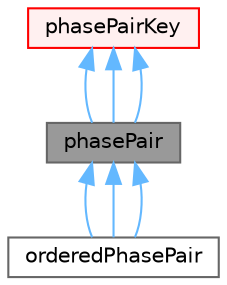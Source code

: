 digraph "phasePair"
{
 // LATEX_PDF_SIZE
  bgcolor="transparent";
  edge [fontname=Helvetica,fontsize=10,labelfontname=Helvetica,labelfontsize=10];
  node [fontname=Helvetica,fontsize=10,shape=box,height=0.2,width=0.4];
  Node1 [id="Node000001",label="phasePair",height=0.2,width=0.4,color="gray40", fillcolor="grey60", style="filled", fontcolor="black",tooltip="Description for mass transfer between a pair of phases. The direction of the mass transfer is from th..."];
  Node2 -> Node1 [id="edge1_Node000001_Node000002",dir="back",color="steelblue1",style="solid",tooltip=" "];
  Node2 [id="Node000002",label="phasePairKey",height=0.2,width=0.4,color="red", fillcolor="#FFF0F0", style="filled",URL="$classFoam_1_1phasePairKey.html",tooltip="An ordered or unorder pair of phase names. Typically specified as follows."];
  Node2 -> Node1 [id="edge2_Node000001_Node000002",dir="back",color="steelblue1",style="solid",tooltip=" "];
  Node2 -> Node1 [id="edge3_Node000001_Node000002",dir="back",color="steelblue1",style="solid",tooltip=" "];
  Node1 -> Node8 [id="edge4_Node000001_Node000008",dir="back",color="steelblue1",style="solid",tooltip=" "];
  Node8 [id="Node000008",label="orderedPhasePair",height=0.2,width=0.4,color="gray40", fillcolor="white", style="filled",URL="$classFoam_1_1orderedPhasePair.html",tooltip=" "];
  Node1 -> Node8 [id="edge5_Node000001_Node000008",dir="back",color="steelblue1",style="solid",tooltip=" "];
  Node1 -> Node8 [id="edge6_Node000001_Node000008",dir="back",color="steelblue1",style="solid",tooltip=" "];
}
